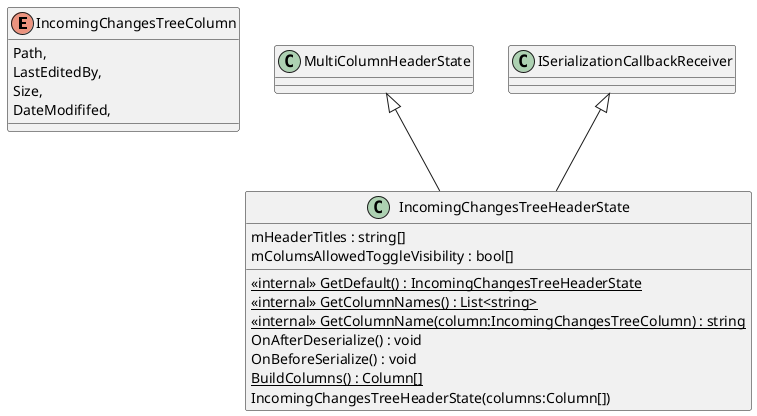 @startuml
enum IncomingChangesTreeColumn {
    Path,
    LastEditedBy,
    Size,
    DateModififed,
}
class IncomingChangesTreeHeaderState {
    <<internal>> {static} GetDefault() : IncomingChangesTreeHeaderState
    <<internal>> {static} GetColumnNames() : List<string>
    <<internal>> {static} GetColumnName(column:IncomingChangesTreeColumn) : string
    OnAfterDeserialize() : void
    OnBeforeSerialize() : void
    {static} BuildColumns() : Column[]
    IncomingChangesTreeHeaderState(columns:Column[])
    mHeaderTitles : string[]
    mColumsAllowedToggleVisibility : bool[]
}
MultiColumnHeaderState <|-- IncomingChangesTreeHeaderState
ISerializationCallbackReceiver <|-- IncomingChangesTreeHeaderState
@enduml
